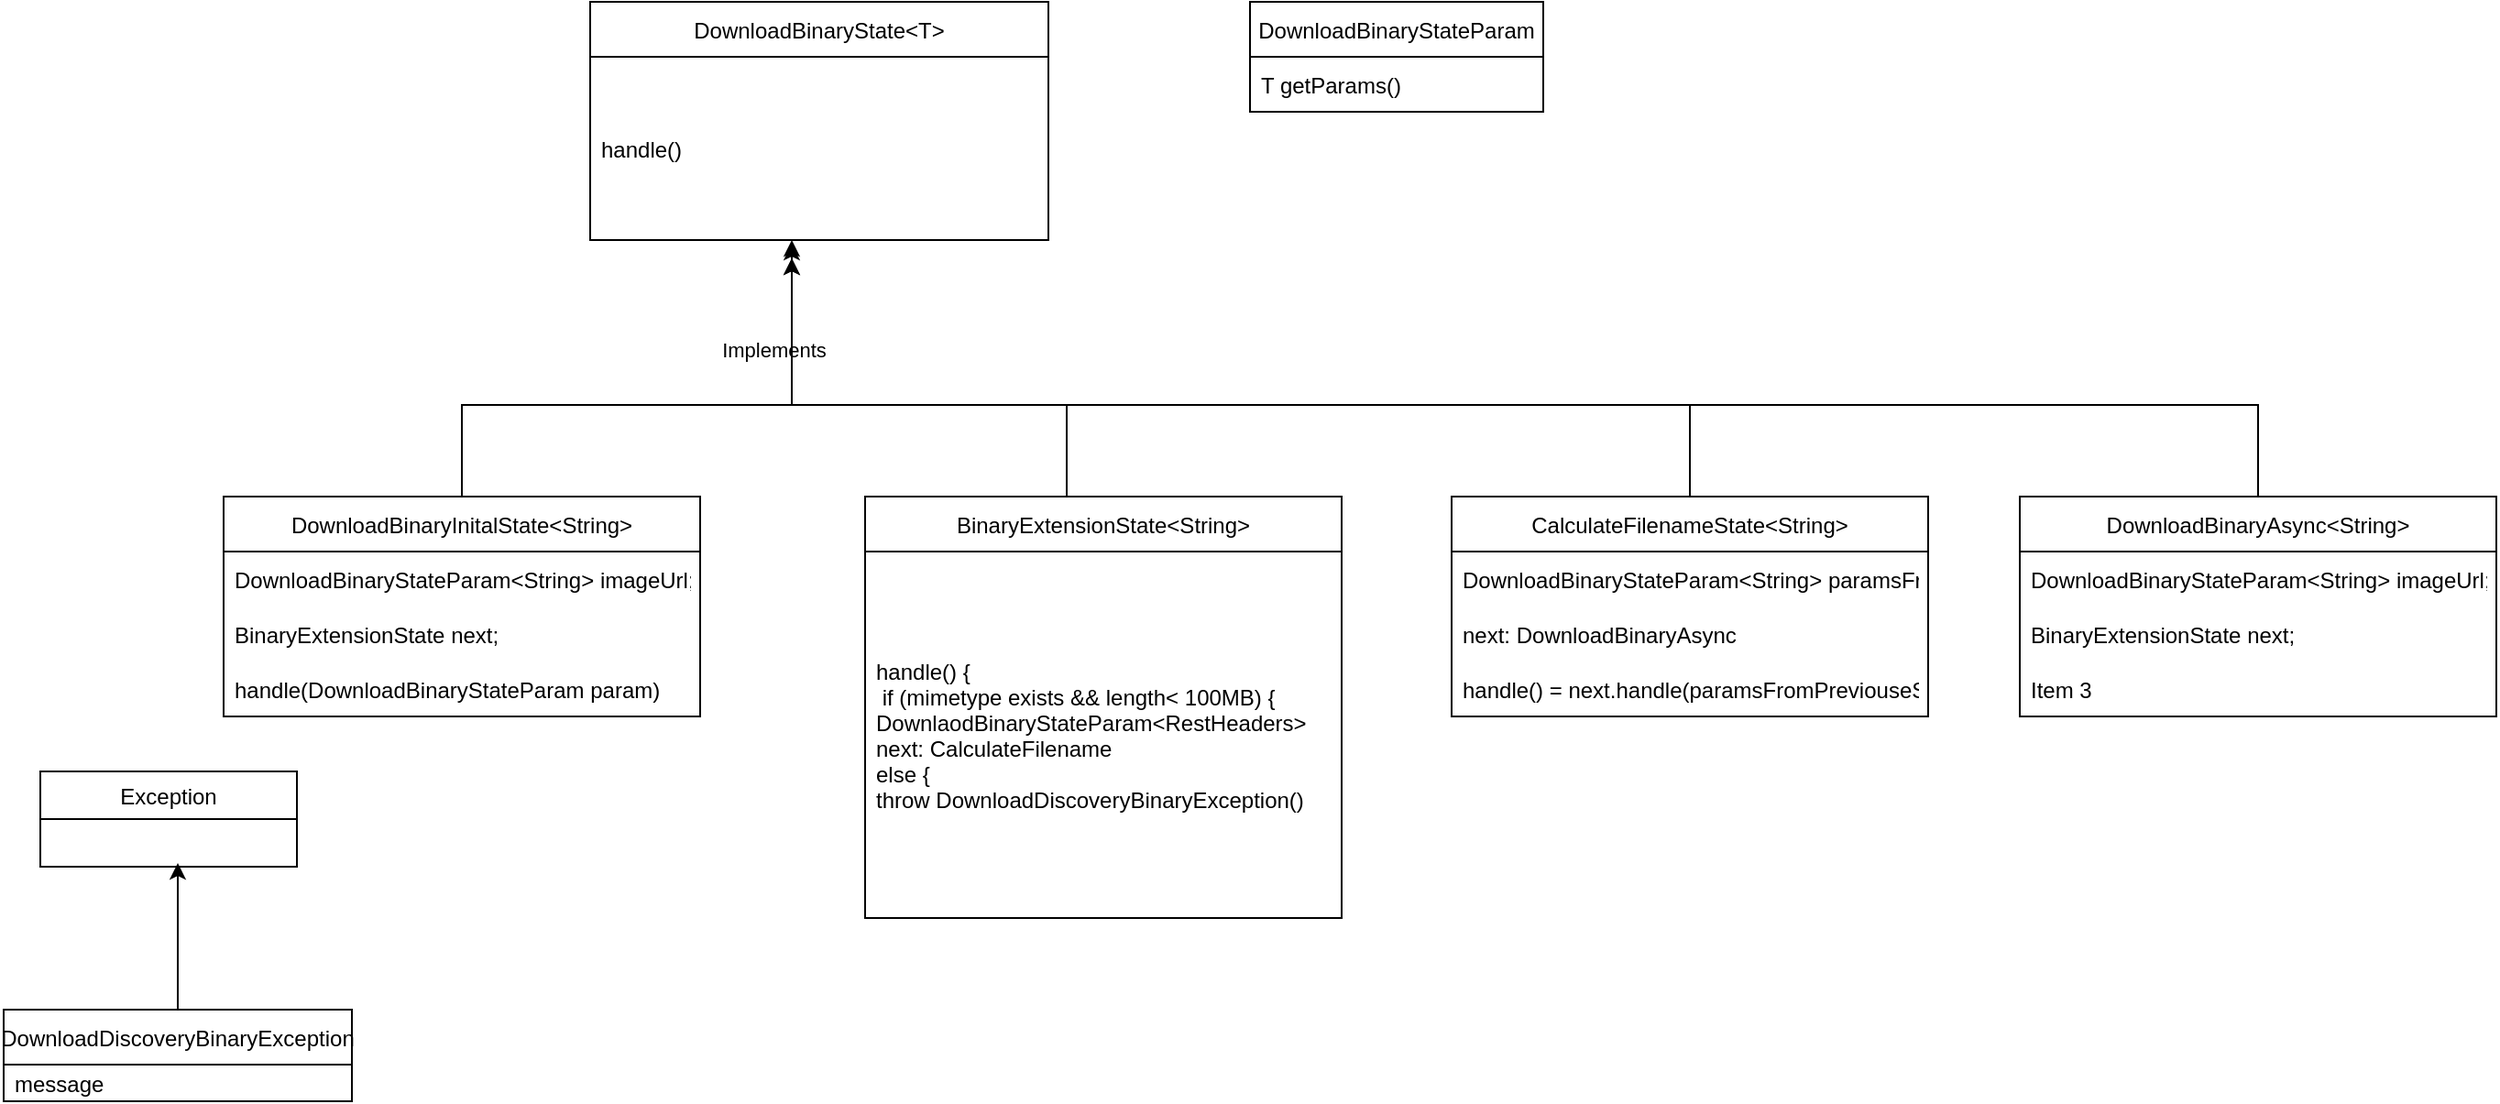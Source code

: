 <mxfile version="15.5.1" type="device"><diagram id="C5RBs43oDa-KdzZeNtuy" name="Page-1"><mxGraphModel dx="1422" dy="762" grid="1" gridSize="10" guides="1" tooltips="1" connect="1" arrows="1" fold="1" page="1" pageScale="1" pageWidth="827" pageHeight="1169" math="0" shadow="0"><root><mxCell id="WIyWlLk6GJQsqaUBKTNV-0"/><mxCell id="WIyWlLk6GJQsqaUBKTNV-1" parent="WIyWlLk6GJQsqaUBKTNV-0"/><mxCell id="-2JuDrg3uEX_xvEFU-OE-2" value="DownloadBinaryState&lt;T&gt;" style="swimlane;fontStyle=0;childLayout=stackLayout;horizontal=1;startSize=30;horizontalStack=0;resizeParent=1;resizeParentMax=0;resizeLast=0;collapsible=1;marginBottom=0;" vertex="1" parent="WIyWlLk6GJQsqaUBKTNV-1"><mxGeometry x="340" y="330" width="250" height="130" as="geometry"/></mxCell><mxCell id="-2JuDrg3uEX_xvEFU-OE-4" value="handle() " style="text;strokeColor=none;fillColor=none;align=left;verticalAlign=middle;spacingLeft=4;spacingRight=4;overflow=hidden;points=[[0,0.5],[1,0.5]];portConstraint=eastwest;rotatable=0;" vertex="1" parent="-2JuDrg3uEX_xvEFU-OE-2"><mxGeometry y="30" width="250" height="100" as="geometry"/></mxCell><mxCell id="-2JuDrg3uEX_xvEFU-OE-10" value="DownloadBinaryStateParam" style="swimlane;fontStyle=0;childLayout=stackLayout;horizontal=1;startSize=30;horizontalStack=0;resizeParent=1;resizeParentMax=0;resizeLast=0;collapsible=1;marginBottom=0;" vertex="1" parent="WIyWlLk6GJQsqaUBKTNV-1"><mxGeometry x="700" y="330" width="160" height="60" as="geometry"/></mxCell><mxCell id="-2JuDrg3uEX_xvEFU-OE-11" value="T getParams()" style="text;strokeColor=none;fillColor=none;align=left;verticalAlign=middle;spacingLeft=4;spacingRight=4;overflow=hidden;points=[[0,0.5],[1,0.5]];portConstraint=eastwest;rotatable=0;" vertex="1" parent="-2JuDrg3uEX_xvEFU-OE-10"><mxGeometry y="30" width="160" height="30" as="geometry"/></mxCell><mxCell id="-2JuDrg3uEX_xvEFU-OE-14" value="DownloadBinaryInitalState&lt;String&gt;" style="swimlane;fontStyle=0;childLayout=stackLayout;horizontal=1;startSize=30;horizontalStack=0;resizeParent=1;resizeParentMax=0;resizeLast=0;collapsible=1;marginBottom=0;" vertex="1" parent="WIyWlLk6GJQsqaUBKTNV-1"><mxGeometry x="140" y="600" width="260" height="120" as="geometry"/></mxCell><mxCell id="-2JuDrg3uEX_xvEFU-OE-15" value="DownloadBinaryStateParam&lt;String&gt; imageUrl;" style="text;strokeColor=none;fillColor=none;align=left;verticalAlign=middle;spacingLeft=4;spacingRight=4;overflow=hidden;points=[[0,0.5],[1,0.5]];portConstraint=eastwest;rotatable=0;" vertex="1" parent="-2JuDrg3uEX_xvEFU-OE-14"><mxGeometry y="30" width="260" height="30" as="geometry"/></mxCell><mxCell id="-2JuDrg3uEX_xvEFU-OE-16" value="BinaryExtensionState next;" style="text;strokeColor=none;fillColor=none;align=left;verticalAlign=middle;spacingLeft=4;spacingRight=4;overflow=hidden;points=[[0,0.5],[1,0.5]];portConstraint=eastwest;rotatable=0;" vertex="1" parent="-2JuDrg3uEX_xvEFU-OE-14"><mxGeometry y="60" width="260" height="30" as="geometry"/></mxCell><mxCell id="-2JuDrg3uEX_xvEFU-OE-17" value="handle(DownloadBinaryStateParam param)" style="text;strokeColor=none;fillColor=none;align=left;verticalAlign=middle;spacingLeft=4;spacingRight=4;overflow=hidden;points=[[0,0.5],[1,0.5]];portConstraint=eastwest;rotatable=0;" vertex="1" parent="-2JuDrg3uEX_xvEFU-OE-14"><mxGeometry y="90" width="260" height="30" as="geometry"/></mxCell><mxCell id="-2JuDrg3uEX_xvEFU-OE-18" value="" style="endArrow=classic;html=1;rounded=0;entryX=0.44;entryY=1.02;entryDx=0;entryDy=0;entryPerimeter=0;exitX=0.5;exitY=0;exitDx=0;exitDy=0;" edge="1" parent="WIyWlLk6GJQsqaUBKTNV-1" source="-2JuDrg3uEX_xvEFU-OE-14" target="-2JuDrg3uEX_xvEFU-OE-4"><mxGeometry relative="1" as="geometry"><mxPoint x="360" y="590" as="sourcePoint"/><mxPoint x="460" y="590" as="targetPoint"/><Array as="points"><mxPoint x="270" y="550"/><mxPoint x="300" y="550"/><mxPoint x="450" y="550"/></Array></mxGeometry></mxCell><mxCell id="-2JuDrg3uEX_xvEFU-OE-19" value="Implements" style="edgeLabel;resizable=0;html=1;align=center;verticalAlign=middle;" connectable="0" vertex="1" parent="-2JuDrg3uEX_xvEFU-OE-18"><mxGeometry relative="1" as="geometry"><mxPoint x="61" y="-30" as="offset"/></mxGeometry></mxCell><mxCell id="-2JuDrg3uEX_xvEFU-OE-24" style="edgeStyle=orthogonalEdgeStyle;rounded=0;orthogonalLoop=1;jettySize=auto;html=1;" edge="1" parent="WIyWlLk6GJQsqaUBKTNV-1" source="-2JuDrg3uEX_xvEFU-OE-20"><mxGeometry relative="1" as="geometry"><mxPoint x="450" y="460" as="targetPoint"/><Array as="points"><mxPoint x="600" y="550"/><mxPoint x="450" y="550"/></Array></mxGeometry></mxCell><mxCell id="-2JuDrg3uEX_xvEFU-OE-20" value="BinaryExtensionState&lt;String&gt;" style="swimlane;fontStyle=0;childLayout=stackLayout;horizontal=1;startSize=30;horizontalStack=0;resizeParent=1;resizeParentMax=0;resizeLast=0;collapsible=1;marginBottom=0;" vertex="1" parent="WIyWlLk6GJQsqaUBKTNV-1"><mxGeometry x="490" y="600" width="260" height="230" as="geometry"/></mxCell><mxCell id="-2JuDrg3uEX_xvEFU-OE-21" value="handle() {&#10; if (mimetype exists &amp;&amp; length&lt; 100MB) {&#10;DownlaodBinaryStateParam&lt;RestHeaders&gt; &#10;next: CalculateFilename&#10;else {&#10;throw DownloadDiscoveryBinaryException()" style="text;strokeColor=none;fillColor=none;align=left;verticalAlign=middle;spacingLeft=4;spacingRight=4;overflow=hidden;points=[[0,0.5],[1,0.5]];portConstraint=eastwest;rotatable=0;" vertex="1" parent="-2JuDrg3uEX_xvEFU-OE-20"><mxGeometry y="30" width="260" height="200" as="geometry"/></mxCell><mxCell id="-2JuDrg3uEX_xvEFU-OE-29" style="edgeStyle=orthogonalEdgeStyle;rounded=0;orthogonalLoop=1;jettySize=auto;html=1;" edge="1" parent="WIyWlLk6GJQsqaUBKTNV-1" source="-2JuDrg3uEX_xvEFU-OE-25"><mxGeometry relative="1" as="geometry"><mxPoint x="450" y="470" as="targetPoint"/><Array as="points"><mxPoint x="940" y="550"/><mxPoint x="450" y="550"/></Array></mxGeometry></mxCell><mxCell id="-2JuDrg3uEX_xvEFU-OE-25" value="CalculateFilenameState&lt;String&gt;" style="swimlane;fontStyle=0;childLayout=stackLayout;horizontal=1;startSize=30;horizontalStack=0;resizeParent=1;resizeParentMax=0;resizeLast=0;collapsible=1;marginBottom=0;" vertex="1" parent="WIyWlLk6GJQsqaUBKTNV-1"><mxGeometry x="810" y="600" width="260" height="120" as="geometry"/></mxCell><mxCell id="-2JuDrg3uEX_xvEFU-OE-26" value="DownloadBinaryStateParam&lt;String&gt; paramsFromPreviousState;" style="text;strokeColor=none;fillColor=none;align=left;verticalAlign=middle;spacingLeft=4;spacingRight=4;overflow=hidden;points=[[0,0.5],[1,0.5]];portConstraint=eastwest;rotatable=0;" vertex="1" parent="-2JuDrg3uEX_xvEFU-OE-25"><mxGeometry y="30" width="260" height="30" as="geometry"/></mxCell><mxCell id="-2JuDrg3uEX_xvEFU-OE-27" value="next: DownloadBinaryAsync" style="text;strokeColor=none;fillColor=none;align=left;verticalAlign=middle;spacingLeft=4;spacingRight=4;overflow=hidden;points=[[0,0.5],[1,0.5]];portConstraint=eastwest;rotatable=0;" vertex="1" parent="-2JuDrg3uEX_xvEFU-OE-25"><mxGeometry y="60" width="260" height="30" as="geometry"/></mxCell><mxCell id="-2JuDrg3uEX_xvEFU-OE-28" value="handle() = next.handle(paramsFromPreviouseState)" style="text;strokeColor=none;fillColor=none;align=left;verticalAlign=middle;spacingLeft=4;spacingRight=4;overflow=hidden;points=[[0,0.5],[1,0.5]];portConstraint=eastwest;rotatable=0;" vertex="1" parent="-2JuDrg3uEX_xvEFU-OE-25"><mxGeometry y="90" width="260" height="30" as="geometry"/></mxCell><mxCell id="-2JuDrg3uEX_xvEFU-OE-39" style="edgeStyle=orthogonalEdgeStyle;rounded=0;orthogonalLoop=1;jettySize=auto;html=1;" edge="1" parent="WIyWlLk6GJQsqaUBKTNV-1" source="-2JuDrg3uEX_xvEFU-OE-35"><mxGeometry relative="1" as="geometry"><mxPoint x="450" y="470" as="targetPoint"/><Array as="points"><mxPoint x="1250" y="550"/><mxPoint x="450" y="550"/></Array></mxGeometry></mxCell><mxCell id="-2JuDrg3uEX_xvEFU-OE-35" value="DownloadBinaryAsync&lt;String&gt;" style="swimlane;fontStyle=0;childLayout=stackLayout;horizontal=1;startSize=30;horizontalStack=0;resizeParent=1;resizeParentMax=0;resizeLast=0;collapsible=1;marginBottom=0;" vertex="1" parent="WIyWlLk6GJQsqaUBKTNV-1"><mxGeometry x="1120" y="600" width="260" height="120" as="geometry"/></mxCell><mxCell id="-2JuDrg3uEX_xvEFU-OE-36" value="DownloadBinaryStateParam&lt;String&gt; imageUrl;" style="text;strokeColor=none;fillColor=none;align=left;verticalAlign=middle;spacingLeft=4;spacingRight=4;overflow=hidden;points=[[0,0.5],[1,0.5]];portConstraint=eastwest;rotatable=0;" vertex="1" parent="-2JuDrg3uEX_xvEFU-OE-35"><mxGeometry y="30" width="260" height="30" as="geometry"/></mxCell><mxCell id="-2JuDrg3uEX_xvEFU-OE-37" value="BinaryExtensionState next;" style="text;strokeColor=none;fillColor=none;align=left;verticalAlign=middle;spacingLeft=4;spacingRight=4;overflow=hidden;points=[[0,0.5],[1,0.5]];portConstraint=eastwest;rotatable=0;" vertex="1" parent="-2JuDrg3uEX_xvEFU-OE-35"><mxGeometry y="60" width="260" height="30" as="geometry"/></mxCell><mxCell id="-2JuDrg3uEX_xvEFU-OE-38" value="Item 3" style="text;strokeColor=none;fillColor=none;align=left;verticalAlign=middle;spacingLeft=4;spacingRight=4;overflow=hidden;points=[[0,0.5],[1,0.5]];portConstraint=eastwest;rotatable=0;" vertex="1" parent="-2JuDrg3uEX_xvEFU-OE-35"><mxGeometry y="90" width="260" height="30" as="geometry"/></mxCell><mxCell id="-2JuDrg3uEX_xvEFU-OE-46" style="edgeStyle=orthogonalEdgeStyle;rounded=0;orthogonalLoop=1;jettySize=auto;html=1;" edge="1" parent="WIyWlLk6GJQsqaUBKTNV-1" source="-2JuDrg3uEX_xvEFU-OE-40"><mxGeometry relative="1" as="geometry"><mxPoint x="115" y="800" as="targetPoint"/></mxGeometry></mxCell><mxCell id="-2JuDrg3uEX_xvEFU-OE-40" value="DownloadDiscoveryBinaryException" style="swimlane;fontStyle=0;childLayout=stackLayout;horizontal=1;startSize=30;horizontalStack=0;resizeParent=1;resizeParentMax=0;resizeLast=0;collapsible=1;marginBottom=0;" vertex="1" parent="WIyWlLk6GJQsqaUBKTNV-1"><mxGeometry x="20" y="880" width="190" height="50" as="geometry"/></mxCell><mxCell id="-2JuDrg3uEX_xvEFU-OE-41" value="message " style="text;strokeColor=none;fillColor=none;align=left;verticalAlign=middle;spacingLeft=4;spacingRight=4;overflow=hidden;points=[[0,0.5],[1,0.5]];portConstraint=eastwest;rotatable=0;" vertex="1" parent="-2JuDrg3uEX_xvEFU-OE-40"><mxGeometry y="30" width="190" height="20" as="geometry"/></mxCell><mxCell id="-2JuDrg3uEX_xvEFU-OE-42" value="Exception" style="swimlane;fontStyle=0;childLayout=stackLayout;horizontal=1;startSize=26;fillColor=none;horizontalStack=0;resizeParent=1;resizeParentMax=0;resizeLast=0;collapsible=1;marginBottom=0;" vertex="1" parent="WIyWlLk6GJQsqaUBKTNV-1"><mxGeometry x="40" y="750" width="140" height="52" as="geometry"/></mxCell></root></mxGraphModel></diagram></mxfile>
